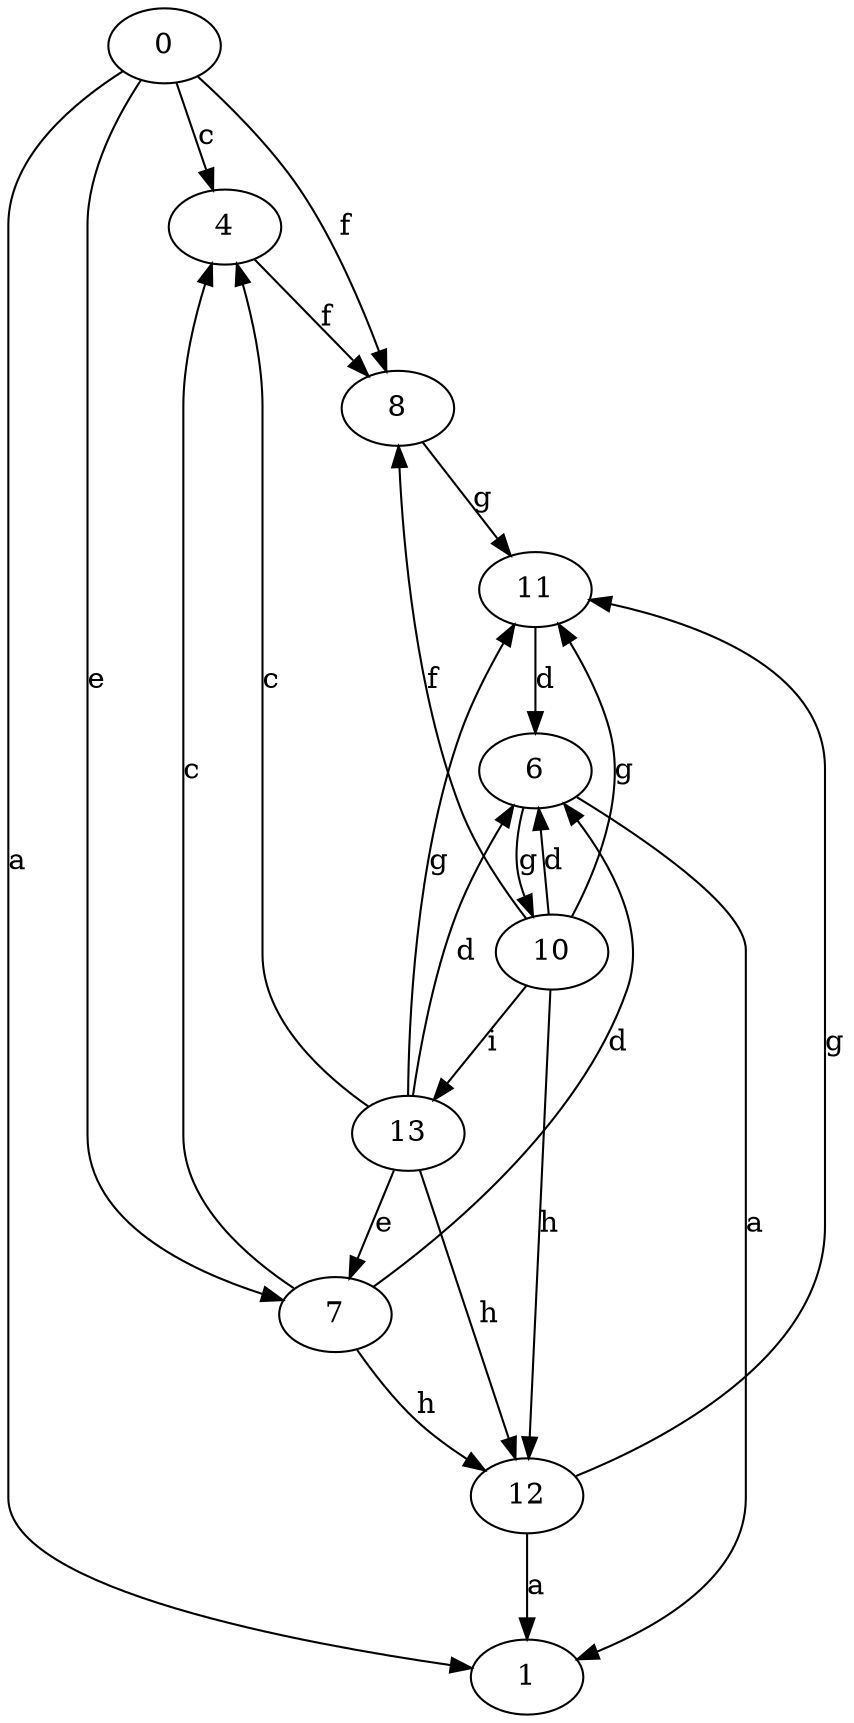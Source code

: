 strict digraph  {
0;
1;
4;
6;
7;
8;
10;
11;
12;
13;
0 -> 1  [label=a];
0 -> 4  [label=c];
0 -> 7  [label=e];
0 -> 8  [label=f];
4 -> 8  [label=f];
6 -> 1  [label=a];
6 -> 10  [label=g];
7 -> 4  [label=c];
7 -> 6  [label=d];
7 -> 12  [label=h];
8 -> 11  [label=g];
10 -> 6  [label=d];
10 -> 8  [label=f];
10 -> 11  [label=g];
10 -> 12  [label=h];
10 -> 13  [label=i];
11 -> 6  [label=d];
12 -> 1  [label=a];
12 -> 11  [label=g];
13 -> 4  [label=c];
13 -> 6  [label=d];
13 -> 7  [label=e];
13 -> 11  [label=g];
13 -> 12  [label=h];
}
